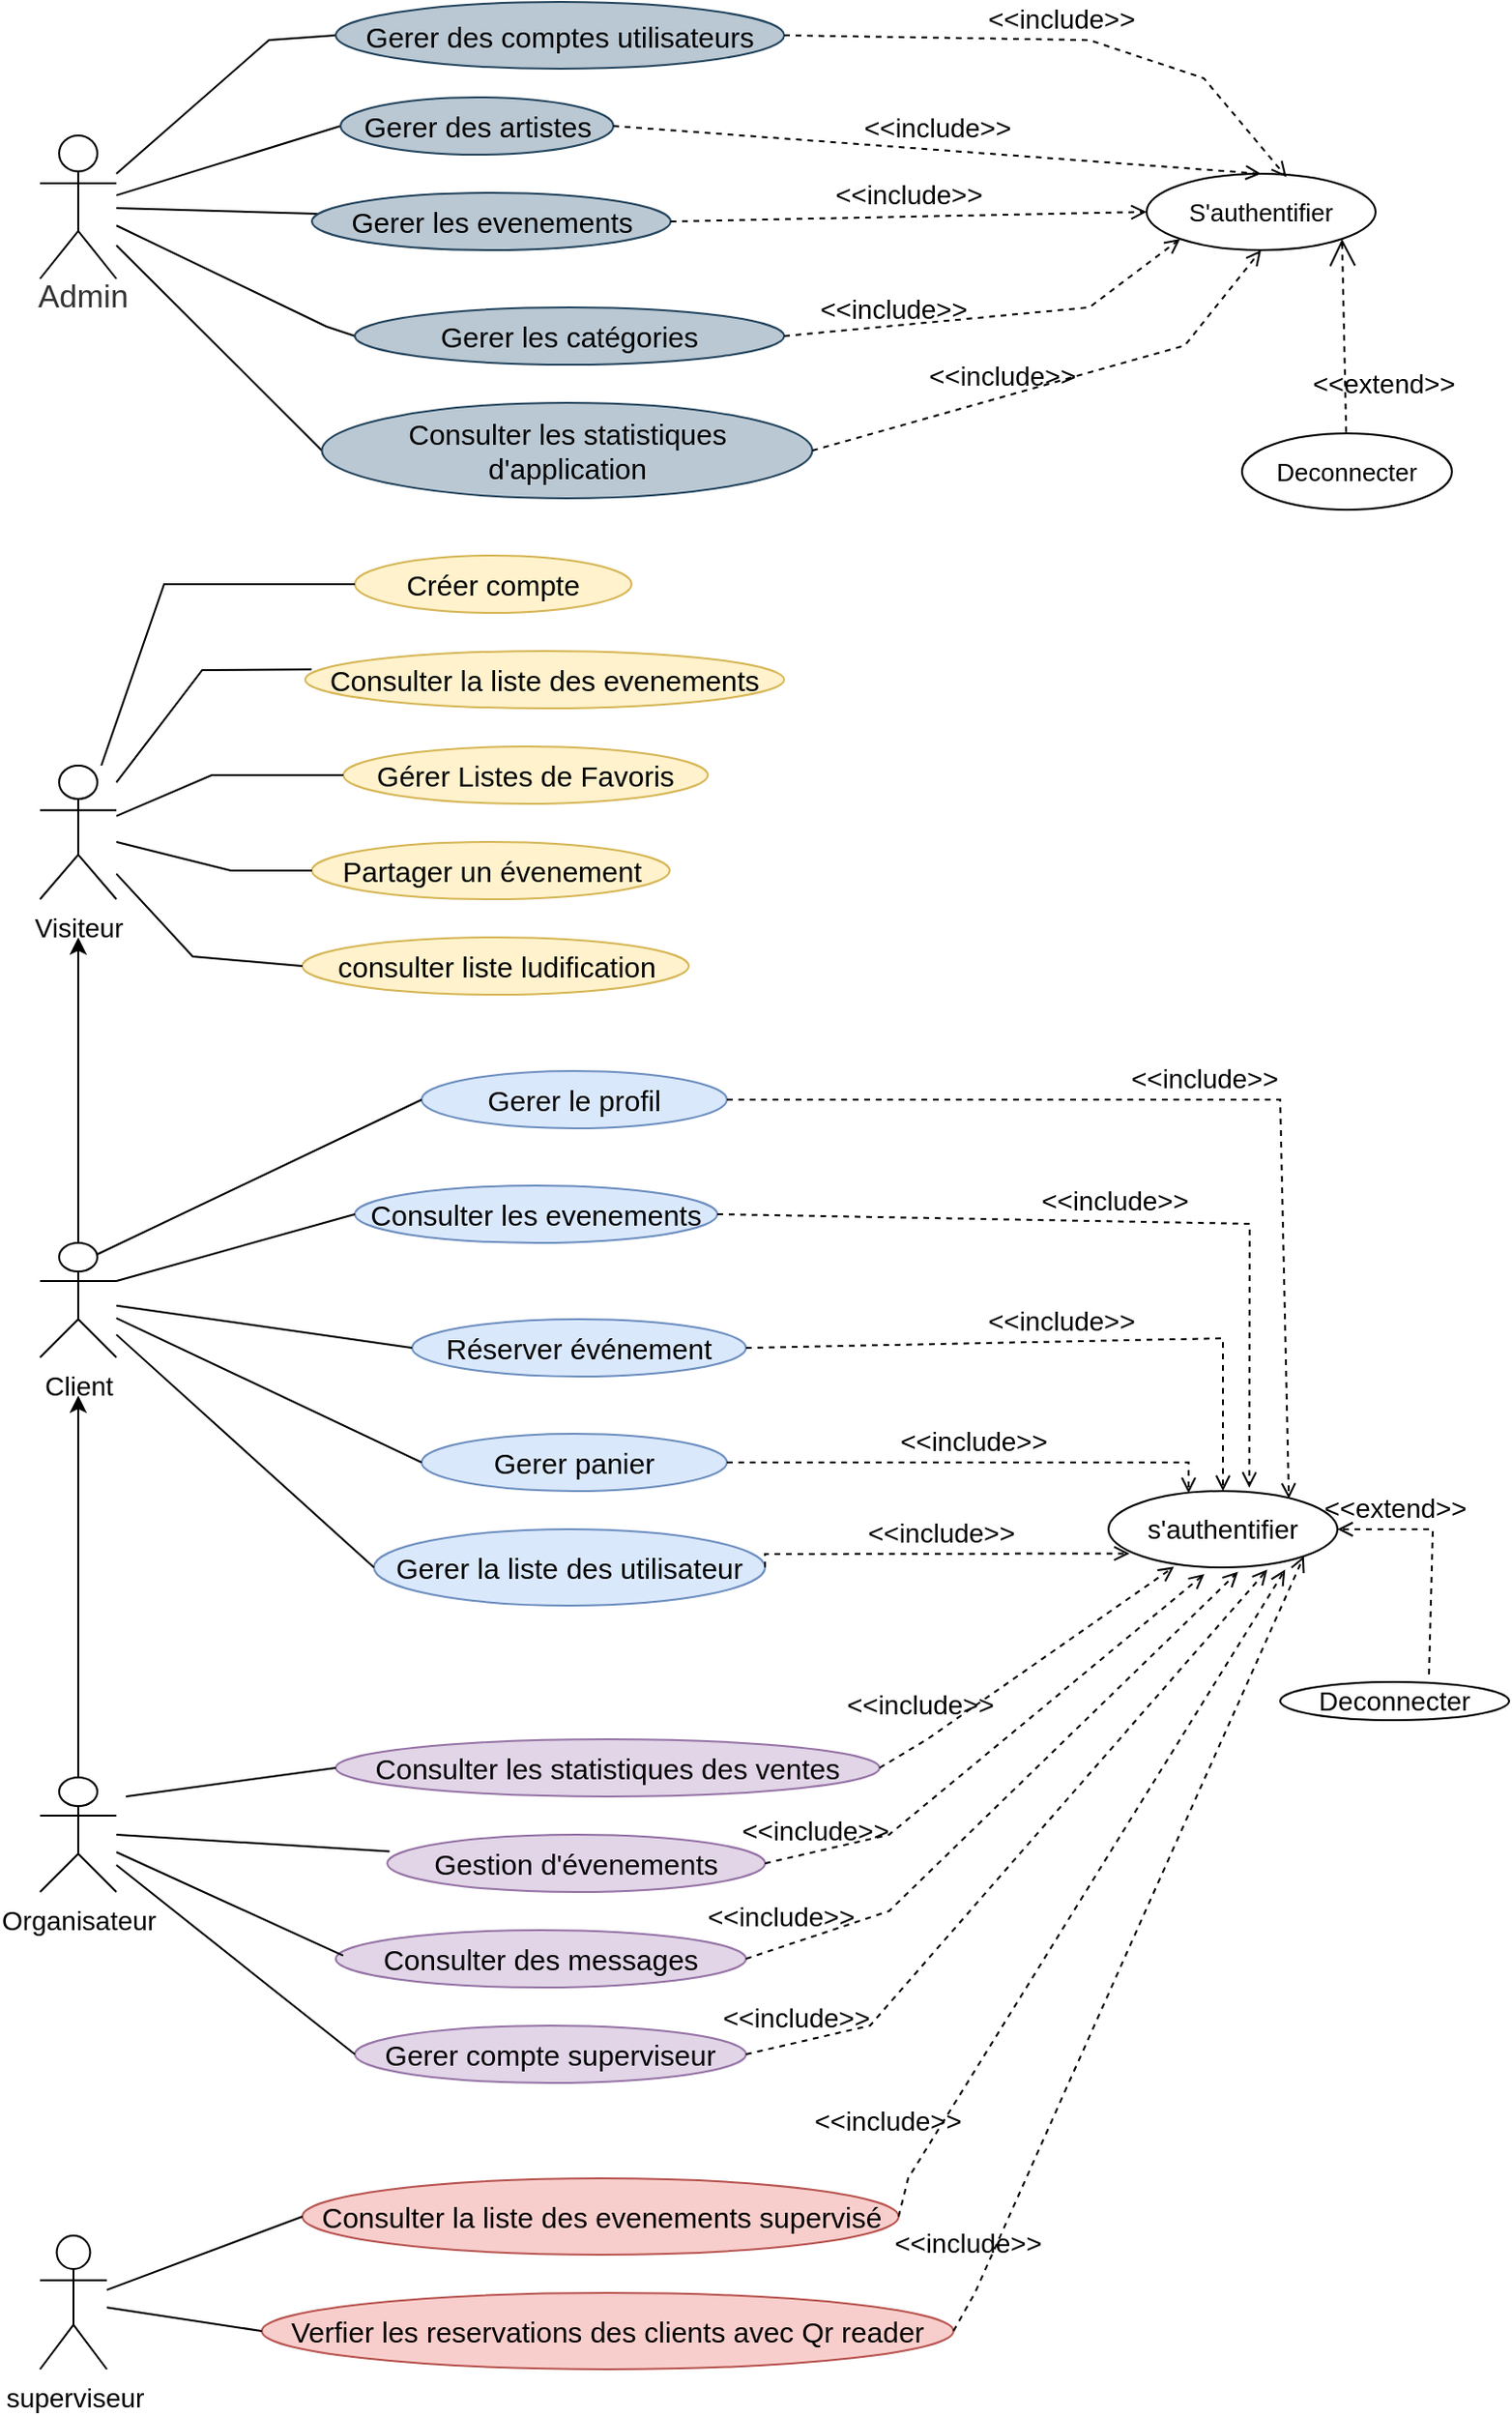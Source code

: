 <mxfile version="21.0.6" type="github">
  <diagram name="Page-1" id="S8-5whWWjBByGaZXZ5yN">
    <mxGraphModel dx="1615" dy="-2692" grid="1" gridSize="10" guides="1" tooltips="1" connect="1" arrows="1" fold="1" page="1" pageScale="1" pageWidth="827" pageHeight="1169" math="0" shadow="0">
      <root>
        <mxCell id="0" />
        <mxCell id="1" parent="0" />
        <mxCell id="oR9qkToTt6fAtuaVTWsN-1" value="Visiteur" style="shape=umlActor;verticalLabelPosition=bottom;verticalAlign=top;html=1;outlineConnect=0;fontSize=14;" parent="1" vertex="1">
          <mxGeometry x="20" y="4810" width="40" height="70" as="geometry" />
        </mxCell>
        <mxCell id="oR9qkToTt6fAtuaVTWsN-2" value="Créer compte" style="ellipse;whiteSpace=wrap;html=1;fillColor=#fff2cc;strokeColor=#d6b656;fontSize=15;" parent="1" vertex="1">
          <mxGeometry x="185" y="4700" width="145" height="30" as="geometry" />
        </mxCell>
        <mxCell id="oR9qkToTt6fAtuaVTWsN-3" value="Consulter la liste des evenements" style="ellipse;whiteSpace=wrap;html=1;fillColor=#fff2cc;strokeColor=#d6b656;fontSize=15;" parent="1" vertex="1">
          <mxGeometry x="159" y="4750" width="251" height="30" as="geometry" />
        </mxCell>
        <mxCell id="oR9qkToTt6fAtuaVTWsN-4" value="" style="endArrow=none;html=1;rounded=0;entryX=0;entryY=0.5;entryDx=0;entryDy=0;" parent="1" source="oR9qkToTt6fAtuaVTWsN-1" target="oR9qkToTt6fAtuaVTWsN-2" edge="1">
          <mxGeometry width="50" height="50" relative="1" as="geometry">
            <mxPoint x="80" y="4870" as="sourcePoint" />
            <mxPoint x="130" y="4820" as="targetPoint" />
            <Array as="points">
              <mxPoint x="85" y="4715" />
            </Array>
          </mxGeometry>
        </mxCell>
        <mxCell id="oR9qkToTt6fAtuaVTWsN-5" value="" style="endArrow=none;html=1;rounded=0;entryX=0.013;entryY=0.322;entryDx=0;entryDy=0;entryPerimeter=0;" parent="1" source="oR9qkToTt6fAtuaVTWsN-1" target="oR9qkToTt6fAtuaVTWsN-3" edge="1">
          <mxGeometry width="50" height="50" relative="1" as="geometry">
            <mxPoint x="100" y="4890" as="sourcePoint" />
            <mxPoint x="150" y="4840" as="targetPoint" />
            <Array as="points">
              <mxPoint x="105" y="4760" />
            </Array>
          </mxGeometry>
        </mxCell>
        <mxCell id="oR9qkToTt6fAtuaVTWsN-6" style="edgeStyle=orthogonalEdgeStyle;rounded=0;orthogonalLoop=1;jettySize=auto;html=1;fontSize=14;" parent="1" source="oR9qkToTt6fAtuaVTWsN-7" edge="1">
          <mxGeometry relative="1" as="geometry">
            <mxPoint x="40" y="4900" as="targetPoint" />
          </mxGeometry>
        </mxCell>
        <mxCell id="oR9qkToTt6fAtuaVTWsN-7" value="Client" style="shape=umlActor;verticalLabelPosition=bottom;verticalAlign=top;html=1;outlineConnect=0;fontSize=14;" parent="1" vertex="1">
          <mxGeometry x="20" y="5060" width="40" height="60" as="geometry" />
        </mxCell>
        <mxCell id="oR9qkToTt6fAtuaVTWsN-8" value="Gerer le profil" style="ellipse;whiteSpace=wrap;html=1;fillColor=#dae8fc;strokeColor=#6c8ebf;fontSize=15;" parent="1" vertex="1">
          <mxGeometry x="220" y="4970" width="160" height="30" as="geometry" />
        </mxCell>
        <mxCell id="oR9qkToTt6fAtuaVTWsN-9" value="Gerer panier" style="ellipse;whiteSpace=wrap;html=1;fillColor=#dae8fc;strokeColor=#6c8ebf;fontSize=15;" parent="1" vertex="1">
          <mxGeometry x="220" y="5160" width="160" height="30" as="geometry" />
        </mxCell>
        <mxCell id="oR9qkToTt6fAtuaVTWsN-10" value="Réserver événement" style="ellipse;whiteSpace=wrap;html=1;fillColor=#dae8fc;strokeColor=#6c8ebf;fontSize=15;" parent="1" vertex="1">
          <mxGeometry x="215" y="5100" width="175" height="30" as="geometry" />
        </mxCell>
        <mxCell id="oR9qkToTt6fAtuaVTWsN-12" value="Consulter les evenements" style="ellipse;whiteSpace=wrap;html=1;fillColor=#dae8fc;strokeColor=#6c8ebf;fontSize=15;" parent="1" vertex="1">
          <mxGeometry x="185" y="5030" width="190" height="30" as="geometry" />
        </mxCell>
        <mxCell id="oR9qkToTt6fAtuaVTWsN-13" value="Gerer la liste des utilisateur" style="ellipse;whiteSpace=wrap;html=1;fillColor=#dae8fc;strokeColor=#6c8ebf;fontSize=15;" parent="1" vertex="1">
          <mxGeometry x="195" y="5210" width="205" height="40" as="geometry" />
        </mxCell>
        <mxCell id="oR9qkToTt6fAtuaVTWsN-14" style="edgeStyle=orthogonalEdgeStyle;rounded=0;orthogonalLoop=1;jettySize=auto;html=1;exitX=0.5;exitY=1;exitDx=0;exitDy=0;fontSize=15;" parent="1" source="oR9qkToTt6fAtuaVTWsN-9" target="oR9qkToTt6fAtuaVTWsN-9" edge="1">
          <mxGeometry relative="1" as="geometry" />
        </mxCell>
        <mxCell id="oR9qkToTt6fAtuaVTWsN-15" value="" style="endArrow=none;html=1;rounded=0;entryX=0;entryY=0.5;entryDx=0;entryDy=0;exitX=0.75;exitY=0.1;exitDx=0;exitDy=0;exitPerimeter=0;" parent="1" source="oR9qkToTt6fAtuaVTWsN-7" target="oR9qkToTt6fAtuaVTWsN-8" edge="1">
          <mxGeometry width="50" height="50" relative="1" as="geometry">
            <mxPoint x="60" y="5060" as="sourcePoint" />
            <mxPoint x="110" y="5010" as="targetPoint" />
          </mxGeometry>
        </mxCell>
        <mxCell id="oR9qkToTt6fAtuaVTWsN-16" value="" style="endArrow=none;html=1;rounded=0;entryX=0;entryY=0.5;entryDx=0;entryDy=0;" parent="1" source="oR9qkToTt6fAtuaVTWsN-7" target="oR9qkToTt6fAtuaVTWsN-10" edge="1">
          <mxGeometry width="50" height="50" relative="1" as="geometry">
            <mxPoint x="110" y="5130" as="sourcePoint" />
            <mxPoint x="160" y="5080" as="targetPoint" />
          </mxGeometry>
        </mxCell>
        <mxCell id="oR9qkToTt6fAtuaVTWsN-17" value="" style="endArrow=none;html=1;rounded=0;entryX=0;entryY=0.5;entryDx=0;entryDy=0;exitX=1;exitY=0.333;exitDx=0;exitDy=0;exitPerimeter=0;" parent="1" source="oR9qkToTt6fAtuaVTWsN-7" target="oR9qkToTt6fAtuaVTWsN-12" edge="1">
          <mxGeometry width="50" height="50" relative="1" as="geometry">
            <mxPoint x="100" y="5115" as="sourcePoint" />
            <mxPoint x="150" y="5065" as="targetPoint" />
          </mxGeometry>
        </mxCell>
        <mxCell id="oR9qkToTt6fAtuaVTWsN-18" value="" style="endArrow=none;html=1;rounded=0;entryX=0;entryY=0.5;entryDx=0;entryDy=0;" parent="1" source="oR9qkToTt6fAtuaVTWsN-7" target="oR9qkToTt6fAtuaVTWsN-9" edge="1">
          <mxGeometry width="50" height="50" relative="1" as="geometry">
            <mxPoint x="110" y="5130" as="sourcePoint" />
            <mxPoint x="160" y="5080" as="targetPoint" />
          </mxGeometry>
        </mxCell>
        <mxCell id="oR9qkToTt6fAtuaVTWsN-20" value="" style="endArrow=none;html=1;rounded=0;entryX=0;entryY=0.5;entryDx=0;entryDy=0;" parent="1" source="oR9qkToTt6fAtuaVTWsN-7" target="oR9qkToTt6fAtuaVTWsN-13" edge="1">
          <mxGeometry width="50" height="50" relative="1" as="geometry">
            <mxPoint x="110" y="5130" as="sourcePoint" />
            <mxPoint x="160" y="5080" as="targetPoint" />
          </mxGeometry>
        </mxCell>
        <mxCell id="oR9qkToTt6fAtuaVTWsN-21" style="edgeStyle=orthogonalEdgeStyle;rounded=0;orthogonalLoop=1;jettySize=auto;html=1;exitX=0.5;exitY=0;exitDx=0;exitDy=0;exitPerimeter=0;fontSize=14;" parent="1" source="oR9qkToTt6fAtuaVTWsN-22" edge="1">
          <mxGeometry relative="1" as="geometry">
            <mxPoint x="40" y="5140" as="targetPoint" />
          </mxGeometry>
        </mxCell>
        <mxCell id="oR9qkToTt6fAtuaVTWsN-22" value="&lt;div style=&quot;font-size: 14px;&quot;&gt;Organisateur&lt;/div&gt;&lt;div style=&quot;font-size: 14px;&quot;&gt;&lt;br style=&quot;font-size: 14px;&quot;&gt;&lt;/div&gt;" style="shape=umlActor;verticalLabelPosition=bottom;verticalAlign=top;html=1;outlineConnect=0;fontSize=14;" parent="1" vertex="1">
          <mxGeometry x="20" y="5340" width="40" height="60" as="geometry" />
        </mxCell>
        <mxCell id="oR9qkToTt6fAtuaVTWsN-24" value="&lt;font style=&quot;font-size: 15px;&quot;&gt;Consulter les statistiques des ventes &lt;/font&gt;" style="ellipse;whiteSpace=wrap;html=1;fillColor=#e1d5e7;strokeColor=#9673a6;fontSize=15;" parent="1" vertex="1">
          <mxGeometry x="175" y="5320" width="285" height="30" as="geometry" />
        </mxCell>
        <mxCell id="oR9qkToTt6fAtuaVTWsN-25" value="&lt;font style=&quot;font-size: 15px;&quot;&gt;Gestion d&#39;évenements&lt;/font&gt;" style="ellipse;whiteSpace=wrap;html=1;fillColor=#e1d5e7;strokeColor=#9673a6;fontSize=15;" parent="1" vertex="1">
          <mxGeometry x="202" y="5370" width="198" height="30" as="geometry" />
        </mxCell>
        <mxCell id="oR9qkToTt6fAtuaVTWsN-26" value="&lt;font style=&quot;font-size: 15px;&quot;&gt;Consulter des messages  &lt;/font&gt;" style="ellipse;whiteSpace=wrap;html=1;fillColor=#e1d5e7;strokeColor=#9673a6;fontSize=15;" parent="1" vertex="1">
          <mxGeometry x="175" y="5420" width="215" height="30" as="geometry" />
        </mxCell>
        <mxCell id="oR9qkToTt6fAtuaVTWsN-27" value="&lt;font style=&quot;font-size: 15px;&quot;&gt;Gerer compte superviseur&lt;/font&gt;" style="ellipse;whiteSpace=wrap;html=1;fillColor=#e1d5e7;strokeColor=#9673a6;fontSize=15;" parent="1" vertex="1">
          <mxGeometry x="185" y="5470" width="205" height="30" as="geometry" />
        </mxCell>
        <mxCell id="oR9qkToTt6fAtuaVTWsN-28" value="" style="endArrow=none;html=1;rounded=0;entryX=0.006;entryY=0.291;entryDx=0;entryDy=0;entryPerimeter=0;" parent="1" target="oR9qkToTt6fAtuaVTWsN-25" edge="1">
          <mxGeometry width="50" height="50" relative="1" as="geometry">
            <mxPoint x="60" y="5370" as="sourcePoint" />
            <mxPoint x="202.5" y="5490" as="targetPoint" />
          </mxGeometry>
        </mxCell>
        <mxCell id="oR9qkToTt6fAtuaVTWsN-29" value="" style="endArrow=none;html=1;rounded=0;entryX=0;entryY=0.5;entryDx=0;entryDy=0;" parent="1" target="oR9qkToTt6fAtuaVTWsN-24" edge="1">
          <mxGeometry width="50" height="50" relative="1" as="geometry">
            <mxPoint x="65" y="5350" as="sourcePoint" />
            <mxPoint x="188" y="5450" as="targetPoint" />
          </mxGeometry>
        </mxCell>
        <mxCell id="oR9qkToTt6fAtuaVTWsN-31" value="" style="endArrow=none;html=1;rounded=0;entryX=0.018;entryY=0.445;entryDx=0;entryDy=0;entryPerimeter=0;" parent="1" source="oR9qkToTt6fAtuaVTWsN-22" target="oR9qkToTt6fAtuaVTWsN-26" edge="1">
          <mxGeometry width="50" height="50" relative="1" as="geometry">
            <mxPoint x="65" y="5490" as="sourcePoint" />
            <mxPoint x="260" y="5440" as="targetPoint" />
          </mxGeometry>
        </mxCell>
        <mxCell id="oR9qkToTt6fAtuaVTWsN-32" value="" style="endArrow=none;html=1;rounded=0;entryX=0;entryY=0.5;entryDx=0;entryDy=0;" parent="1" source="oR9qkToTt6fAtuaVTWsN-22" target="oR9qkToTt6fAtuaVTWsN-27" edge="1">
          <mxGeometry width="50" height="50" relative="1" as="geometry">
            <mxPoint x="65" y="5500" as="sourcePoint" />
            <mxPoint x="310" y="5560" as="targetPoint" />
          </mxGeometry>
        </mxCell>
        <mxCell id="oR9qkToTt6fAtuaVTWsN-33" value="superviseur" style="shape=umlActor;verticalLabelPosition=bottom;verticalAlign=top;html=1;outlineConnect=0;fontSize=14;" parent="1" vertex="1">
          <mxGeometry x="20" y="5580" width="35" height="70" as="geometry" />
        </mxCell>
        <mxCell id="oR9qkToTt6fAtuaVTWsN-34" value="Consulter la liste des evenements supervisé" style="ellipse;whiteSpace=wrap;html=1;fillColor=#f8cecc;strokeColor=#b85450;fontSize=15;" parent="1" vertex="1">
          <mxGeometry x="157.5" y="5550" width="312.5" height="40" as="geometry" />
        </mxCell>
        <mxCell id="oR9qkToTt6fAtuaVTWsN-35" value="&lt;font style=&quot;font-size: 15px;&quot;&gt;&lt;font style=&quot;font-size: 15px;&quot;&gt;Verfier les reservations des clients avec Qr reader&lt;/font&gt;&lt;/font&gt;" style="ellipse;whiteSpace=wrap;html=1;fillColor=#f8cecc;strokeColor=#b85450;" parent="1" vertex="1">
          <mxGeometry x="136.25" y="5610" width="362.5" height="40" as="geometry" />
        </mxCell>
        <mxCell id="oR9qkToTt6fAtuaVTWsN-36" value="" style="endArrow=none;html=1;rounded=0;entryX=0;entryY=0.5;entryDx=0;entryDy=0;" parent="1" source="oR9qkToTt6fAtuaVTWsN-33" target="oR9qkToTt6fAtuaVTWsN-35" edge="1">
          <mxGeometry width="50" height="50" relative="1" as="geometry">
            <mxPoint x="220" y="5780" as="sourcePoint" />
            <mxPoint x="270" y="5730" as="targetPoint" />
          </mxGeometry>
        </mxCell>
        <mxCell id="oR9qkToTt6fAtuaVTWsN-37" value="" style="endArrow=none;html=1;rounded=0;entryX=0;entryY=0.5;entryDx=0;entryDy=0;" parent="1" source="oR9qkToTt6fAtuaVTWsN-33" target="oR9qkToTt6fAtuaVTWsN-34" edge="1">
          <mxGeometry width="50" height="50" relative="1" as="geometry">
            <mxPoint x="100" y="5710" as="sourcePoint" />
            <mxPoint x="150" y="5660" as="targetPoint" />
          </mxGeometry>
        </mxCell>
        <mxCell id="oR9qkToTt6fAtuaVTWsN-38" value="s&#39;authentifier" style="ellipse;whiteSpace=wrap;html=1;fontSize=14;" parent="1" vertex="1">
          <mxGeometry x="580" y="5190" width="120" height="40" as="geometry" />
        </mxCell>
        <mxCell id="oR9qkToTt6fAtuaVTWsN-39" value="&amp;lt;&amp;lt;include&amp;gt;&amp;gt;" style="html=1;verticalAlign=bottom;labelBackgroundColor=none;endArrow=open;endFill=0;dashed=1;rounded=0;exitX=1;exitY=0.5;exitDx=0;exitDy=0;entryX=0.788;entryY=0.1;entryDx=0;entryDy=0;entryPerimeter=0;fontSize=14;" parent="1" source="oR9qkToTt6fAtuaVTWsN-8" target="oR9qkToTt6fAtuaVTWsN-38" edge="1">
          <mxGeometry width="160" relative="1" as="geometry">
            <mxPoint x="390" y="5030" as="sourcePoint" />
            <mxPoint x="550" y="5030" as="targetPoint" />
            <Array as="points">
              <mxPoint x="670" y="4985" />
            </Array>
          </mxGeometry>
        </mxCell>
        <mxCell id="oR9qkToTt6fAtuaVTWsN-40" value="&amp;lt;&amp;lt;include&amp;gt;&amp;gt;" style="html=1;verticalAlign=bottom;labelBackgroundColor=none;endArrow=open;endFill=0;dashed=1;rounded=0;entryX=0.5;entryY=0;entryDx=0;entryDy=0;exitX=1;exitY=0.5;exitDx=0;exitDy=0;fontSize=14;" parent="1" target="oR9qkToTt6fAtuaVTWsN-38" edge="1" source="oR9qkToTt6fAtuaVTWsN-10">
          <mxGeometry width="160" relative="1" as="geometry">
            <mxPoint x="345" y="5114.64" as="sourcePoint" />
            <mxPoint x="505" y="5114.64" as="targetPoint" />
            <Array as="points">
              <mxPoint x="640" y="5110" />
            </Array>
          </mxGeometry>
        </mxCell>
        <mxCell id="oR9qkToTt6fAtuaVTWsN-41" value="&amp;lt;&amp;lt;include&amp;gt;&amp;gt;" style="html=1;verticalAlign=bottom;labelBackgroundColor=none;endArrow=open;endFill=0;dashed=1;rounded=0;exitX=1;exitY=0.5;exitDx=0;exitDy=0;entryX=0.615;entryY=-0.043;entryDx=0;entryDy=0;entryPerimeter=0;fontSize=14;" parent="1" source="oR9qkToTt6fAtuaVTWsN-12" target="oR9qkToTt6fAtuaVTWsN-38" edge="1">
          <mxGeometry width="160" relative="1" as="geometry">
            <mxPoint x="384" y="5070" as="sourcePoint" />
            <mxPoint x="544" y="5070" as="targetPoint" />
            <Array as="points">
              <mxPoint x="654" y="5050" />
            </Array>
          </mxGeometry>
        </mxCell>
        <mxCell id="oR9qkToTt6fAtuaVTWsN-42" value="&amp;lt;&amp;lt;include&amp;gt;&amp;gt;" style="html=1;verticalAlign=bottom;labelBackgroundColor=none;endArrow=open;endFill=0;dashed=1;rounded=0;entryX=0.35;entryY=0.028;entryDx=0;entryDy=0;entryPerimeter=0;exitX=1;exitY=0.5;exitDx=0;exitDy=0;fontSize=14;" parent="1" target="oR9qkToTt6fAtuaVTWsN-38" edge="1" source="oR9qkToTt6fAtuaVTWsN-9">
          <mxGeometry width="160" relative="1" as="geometry">
            <mxPoint x="325" y="5174.64" as="sourcePoint" />
            <mxPoint x="610" y="5170" as="targetPoint" />
            <Array as="points">
              <mxPoint x="622" y="5175" />
            </Array>
          </mxGeometry>
        </mxCell>
        <mxCell id="oR9qkToTt6fAtuaVTWsN-44" value="&amp;lt;&amp;lt;include&amp;gt;&amp;gt;" style="html=1;verticalAlign=bottom;labelBackgroundColor=none;endArrow=open;endFill=0;dashed=1;rounded=0;exitX=1;exitY=0.5;exitDx=0;exitDy=0;entryX=0.092;entryY=0.818;entryDx=0;entryDy=0;entryPerimeter=0;fontSize=14;" parent="1" source="oR9qkToTt6fAtuaVTWsN-13" target="oR9qkToTt6fAtuaVTWsN-38" edge="1">
          <mxGeometry width="160" relative="1" as="geometry">
            <mxPoint x="330" y="5260" as="sourcePoint" />
            <mxPoint x="490" y="5260" as="targetPoint" />
            <Array as="points">
              <mxPoint x="400" y="5223" />
            </Array>
          </mxGeometry>
        </mxCell>
        <mxCell id="oR9qkToTt6fAtuaVTWsN-46" value="&amp;lt;&amp;lt;include&amp;gt;&amp;gt;" style="html=1;verticalAlign=bottom;labelBackgroundColor=none;endArrow=open;endFill=0;dashed=1;rounded=0;exitX=1;exitY=0.5;exitDx=0;exitDy=0;entryX=0.286;entryY=0.992;entryDx=0;entryDy=0;entryPerimeter=0;fontSize=14;" parent="1" source="oR9qkToTt6fAtuaVTWsN-24" target="oR9qkToTt6fAtuaVTWsN-38" edge="1">
          <mxGeometry x="-0.684" y="8" width="160" relative="1" as="geometry">
            <mxPoint x="490" y="5400" as="sourcePoint" />
            <mxPoint x="650" y="5400" as="targetPoint" />
            <Array as="points">
              <mxPoint x="485" y="5320" />
            </Array>
            <mxPoint as="offset" />
          </mxGeometry>
        </mxCell>
        <mxCell id="oR9qkToTt6fAtuaVTWsN-47" value="&amp;lt;&amp;lt;include&amp;gt;&amp;gt;" style="html=1;verticalAlign=bottom;labelBackgroundColor=none;endArrow=open;endFill=0;dashed=1;rounded=0;exitX=1;exitY=0.5;exitDx=0;exitDy=0;entryX=0.419;entryY=1.087;entryDx=0;entryDy=0;entryPerimeter=0;fontSize=14;" parent="1" source="oR9qkToTt6fAtuaVTWsN-25" target="oR9qkToTt6fAtuaVTWsN-38" edge="1">
          <mxGeometry x="-0.811" width="160" relative="1" as="geometry">
            <mxPoint x="490" y="5479.41" as="sourcePoint" />
            <mxPoint x="660" y="5240" as="targetPoint" />
            <Array as="points">
              <mxPoint x="465" y="5370" />
            </Array>
            <mxPoint as="offset" />
          </mxGeometry>
        </mxCell>
        <mxCell id="oR9qkToTt6fAtuaVTWsN-48" value="&amp;lt;&amp;lt;include&amp;gt;&amp;gt;" style="html=1;verticalAlign=bottom;labelBackgroundColor=none;endArrow=open;endFill=0;dashed=1;rounded=0;exitX=1;exitY=0.5;exitDx=0;exitDy=0;entryX=0.566;entryY=1.057;entryDx=0;entryDy=0;entryPerimeter=0;fontSize=14;" parent="1" source="oR9qkToTt6fAtuaVTWsN-26" target="oR9qkToTt6fAtuaVTWsN-38" edge="1">
          <mxGeometry x="-0.876" y="5" width="160" relative="1" as="geometry">
            <mxPoint x="410" y="5564.41" as="sourcePoint" />
            <mxPoint x="650" y="5240" as="targetPoint" />
            <Array as="points">
              <mxPoint x="465" y="5410" />
            </Array>
            <mxPoint as="offset" />
          </mxGeometry>
        </mxCell>
        <mxCell id="oR9qkToTt6fAtuaVTWsN-49" value="&amp;lt;&amp;lt;include&amp;gt;&amp;gt;" style="html=1;verticalAlign=bottom;labelBackgroundColor=none;endArrow=open;endFill=0;dashed=1;rounded=0;exitX=1;exitY=0.5;exitDx=0;exitDy=0;entryX=1;entryY=1;entryDx=0;entryDy=0;fontSize=14;" parent="1" source="oR9qkToTt6fAtuaVTWsN-35" target="oR9qkToTt6fAtuaVTWsN-38" edge="1">
          <mxGeometry x="-0.844" y="10" width="160" relative="1" as="geometry">
            <mxPoint x="430" y="5800" as="sourcePoint" />
            <mxPoint x="590" y="5800" as="targetPoint" />
            <Array as="points">
              <mxPoint x="510" y="5610" />
            </Array>
            <mxPoint as="offset" />
          </mxGeometry>
        </mxCell>
        <mxCell id="oR9qkToTt6fAtuaVTWsN-50" value="&amp;lt;&amp;lt;include&amp;gt;&amp;gt;" style="html=1;verticalAlign=bottom;labelBackgroundColor=none;endArrow=open;endFill=0;dashed=1;rounded=0;entryX=0.772;entryY=1.028;entryDx=0;entryDy=0;entryPerimeter=0;exitX=1;exitY=0.5;exitDx=0;exitDy=0;fontSize=14;" parent="1" source="oR9qkToTt6fAtuaVTWsN-34" target="oR9qkToTt6fAtuaVTWsN-38" edge="1">
          <mxGeometry x="-0.846" y="20" width="160" relative="1" as="geometry">
            <mxPoint x="295" y="5700" as="sourcePoint" />
            <mxPoint x="455" y="5700" as="targetPoint" />
            <Array as="points">
              <mxPoint x="475" y="5550" />
            </Array>
            <mxPoint x="1" as="offset" />
          </mxGeometry>
        </mxCell>
        <mxCell id="oR9qkToTt6fAtuaVTWsN-51" value="&amp;lt;&amp;lt;include&amp;gt;&amp;gt;" style="html=1;verticalAlign=bottom;labelBackgroundColor=none;endArrow=open;endFill=0;dashed=1;rounded=0;exitX=1;exitY=0.5;exitDx=0;exitDy=0;entryX=0.694;entryY=1.028;entryDx=0;entryDy=0;entryPerimeter=0;fontSize=14;" parent="1" source="oR9qkToTt6fAtuaVTWsN-27" target="oR9qkToTt6fAtuaVTWsN-38" edge="1">
          <mxGeometry x="-0.855" y="2" width="160" relative="1" as="geometry">
            <mxPoint x="375" y="5624.41" as="sourcePoint" />
            <mxPoint x="535" y="5624.41" as="targetPoint" />
            <Array as="points">
              <mxPoint x="455" y="5470" />
            </Array>
            <mxPoint x="-1" as="offset" />
          </mxGeometry>
        </mxCell>
        <mxCell id="oR9qkToTt6fAtuaVTWsN-52" value="Deconnecter" style="ellipse;whiteSpace=wrap;html=1;fontSize=14;" parent="1" vertex="1">
          <mxGeometry x="670" y="5290" width="120" height="20" as="geometry" />
        </mxCell>
        <mxCell id="oR9qkToTt6fAtuaVTWsN-53" value="&amp;lt;&amp;lt;extend&amp;gt;&amp;gt;" style="html=1;verticalAlign=bottom;labelBackgroundColor=none;endArrow=open;endFill=0;dashed=1;rounded=0;entryX=1;entryY=0.5;entryDx=0;entryDy=0;exitX=0.65;exitY=-0.2;exitDx=0;exitDy=0;exitPerimeter=0;fontSize=14;" parent="1" source="oR9qkToTt6fAtuaVTWsN-52" target="oR9qkToTt6fAtuaVTWsN-38" edge="1">
          <mxGeometry x="0.524" width="160" relative="1" as="geometry">
            <mxPoint x="680" y="5280" as="sourcePoint" />
            <mxPoint x="840" y="5280" as="targetPoint" />
            <Array as="points">
              <mxPoint x="750" y="5210" />
            </Array>
            <mxPoint as="offset" />
          </mxGeometry>
        </mxCell>
        <mxCell id="c4U2veaWLUC5YjbxtlW5-1" value="consulter liste ludification" style="ellipse;whiteSpace=wrap;html=1;fillColor=#fff2cc;strokeColor=#d6b656;fontSize=15;" parent="1" vertex="1">
          <mxGeometry x="157.5" y="4900" width="202.5" height="30" as="geometry" />
        </mxCell>
        <mxCell id="c4U2veaWLUC5YjbxtlW5-3" value="Partager un évenement" style="html=1;overflow=block;blockSpacing=1;whiteSpace=wrap;ellipse;fontSize=15;spacing=3.8;strokeColor=#d6b656;strokeOpacity=100;rounded=1;absoluteArcSize=1;arcSize=9;strokeWidth=1;lucidId=KpitLF8Kvkj4;fillColor=#fff2cc;" parent="1" vertex="1">
          <mxGeometry x="162.5" y="4850" width="187.5" height="30" as="geometry" />
        </mxCell>
        <mxCell id="c4U2veaWLUC5YjbxtlW5-5" value="" style="endArrow=none;html=1;rounded=0;entryX=0;entryY=0.5;entryDx=0;entryDy=0;" parent="1" source="oR9qkToTt6fAtuaVTWsN-1" target="c4U2veaWLUC5YjbxtlW5-1" edge="1">
          <mxGeometry width="50" height="50" relative="1" as="geometry">
            <mxPoint x="95" y="4890" as="sourcePoint" />
            <mxPoint x="145" y="4840" as="targetPoint" />
            <Array as="points">
              <mxPoint x="100" y="4910" />
            </Array>
          </mxGeometry>
        </mxCell>
        <mxCell id="c4U2veaWLUC5YjbxtlW5-6" value="" style="endArrow=none;html=1;rounded=0;entryX=0;entryY=0.5;entryDx=0;entryDy=0;" parent="1" source="oR9qkToTt6fAtuaVTWsN-1" target="c4U2veaWLUC5YjbxtlW5-3" edge="1">
          <mxGeometry width="50" height="50" relative="1" as="geometry">
            <mxPoint x="125" y="4970" as="sourcePoint" />
            <mxPoint x="175" y="4920" as="targetPoint" />
            <Array as="points">
              <mxPoint x="120" y="4865" />
            </Array>
          </mxGeometry>
        </mxCell>
        <mxCell id="c4U2veaWLUC5YjbxtlW5-7" value="Gérer Listes de Favoris " style="ellipse;whiteSpace=wrap;html=1;fillColor=#fff2cc;strokeColor=#d6b656;fontSize=15;" parent="1" vertex="1">
          <mxGeometry x="179" y="4800" width="191" height="30" as="geometry" />
        </mxCell>
        <mxCell id="c4U2veaWLUC5YjbxtlW5-8" value="" style="endArrow=none;html=1;rounded=0;entryX=0;entryY=0.5;entryDx=0;entryDy=0;" parent="1" source="oR9qkToTt6fAtuaVTWsN-1" target="c4U2veaWLUC5YjbxtlW5-7" edge="1">
          <mxGeometry width="50" height="50" relative="1" as="geometry">
            <mxPoint x="135" y="5000" as="sourcePoint" />
            <mxPoint x="185" y="4950" as="targetPoint" />
            <Array as="points">
              <mxPoint x="110" y="4815" />
            </Array>
          </mxGeometry>
        </mxCell>
        <mxCell id="WD4yzknmoRisAbAJIvQA-1" style="edgeStyle=none;rounded=0;orthogonalLoop=1;jettySize=auto;html=1;fontSize=14;endArrow=none;endFill=0;entryX=0;entryY=0.5;entryDx=0;entryDy=0;" edge="1" parent="1" source="WD4yzknmoRisAbAJIvQA-2" target="WD4yzknmoRisAbAJIvQA-3">
          <mxGeometry relative="1" as="geometry">
            <mxPoint x="340" y="4203" as="targetPoint" />
            <Array as="points">
              <mxPoint x="140" y="4430" />
            </Array>
          </mxGeometry>
        </mxCell>
        <mxCell id="WD4yzknmoRisAbAJIvQA-2" value="Admin" style="html=1;overflow=block;blockSpacing=1;shape=umlActor;labelPosition=center;verticalLabelPosition=bottom;verticalAlign=top;whiteSpace=nowrap;fontSize=16.7;fontColor=#333333;align=center;spacing=0;strokeColor=#000000;strokeOpacity=100;rounded=1;absoluteArcSize=1;arcSize=9;strokeWidth=1;lucidId=TCmtfz8hAuSR;" vertex="1" parent="1">
          <mxGeometry x="20" y="4480" width="40" height="75" as="geometry" />
        </mxCell>
        <mxCell id="WD4yzknmoRisAbAJIvQA-3" value="&lt;font style=&quot;font-size: 15px;&quot;&gt;&lt;font style=&quot;font-size: 15px;&quot;&gt;Gerer des comptes utilisateurs&lt;/font&gt;&lt;/font&gt;" style="html=1;overflow=block;blockSpacing=1;whiteSpace=wrap;ellipse;fontSize=15;spacing=3.8;strokeColor=#23445d;strokeOpacity=100;rounded=1;absoluteArcSize=1;arcSize=9;strokeWidth=1;lucidId=2CmtHglSXUaJ;fillColor=#bac8d3;" vertex="1" parent="1">
          <mxGeometry x="175" y="4410" width="235" height="35" as="geometry" />
        </mxCell>
        <mxCell id="WD4yzknmoRisAbAJIvQA-4" style="edgeStyle=none;rounded=0;orthogonalLoop=1;jettySize=auto;html=1;fontSize=14;endArrow=none;endFill=0;exitX=0;exitY=0.5;exitDx=0;exitDy=0;" edge="1" parent="1" source="WD4yzknmoRisAbAJIvQA-5" target="WD4yzknmoRisAbAJIvQA-2">
          <mxGeometry relative="1" as="geometry">
            <Array as="points" />
          </mxGeometry>
        </mxCell>
        <mxCell id="WD4yzknmoRisAbAJIvQA-5" value="Consulter les  statistiques d&#39;application" style="html=1;overflow=block;blockSpacing=1;whiteSpace=wrap;ellipse;fontSize=15;spacing=3.8;strokeColor=#23445d;strokeOpacity=100;rounded=1;absoluteArcSize=1;arcSize=9;strokeWidth=1;lucidId=4Cmtud14x5Y7;fillColor=#bac8d3;" vertex="1" parent="1">
          <mxGeometry x="167.75" y="4620" width="257" height="50" as="geometry" />
        </mxCell>
        <mxCell id="WD4yzknmoRisAbAJIvQA-6" style="edgeStyle=none;rounded=0;orthogonalLoop=1;jettySize=auto;html=1;fontSize=14;endArrow=none;endFill=0;exitX=0;exitY=0.5;exitDx=0;exitDy=0;" edge="1" parent="1" source="WD4yzknmoRisAbAJIvQA-7" target="WD4yzknmoRisAbAJIvQA-2">
          <mxGeometry relative="1" as="geometry">
            <Array as="points" />
          </mxGeometry>
        </mxCell>
        <mxCell id="WD4yzknmoRisAbAJIvQA-7" value="&lt;font style=&quot;font-size: 15px;&quot;&gt;&lt;font style=&quot;font-size: 15px;&quot;&gt;Gerer des artistes&lt;/font&gt;&lt;/font&gt;" style="html=1;overflow=block;blockSpacing=1;whiteSpace=wrap;ellipse;fontSize=15;spacing=3.8;strokeColor=#23445d;strokeOpacity=100;rounded=1;absoluteArcSize=1;arcSize=9;strokeWidth=1;lucidId=9Cmt3dIYTxuM;fillColor=#bac8d3;" vertex="1" parent="1">
          <mxGeometry x="177.5" y="4460" width="143" height="30" as="geometry" />
        </mxCell>
        <mxCell id="WD4yzknmoRisAbAJIvQA-8" value="S&#39;authentifier" style="html=1;overflow=block;blockSpacing=1;whiteSpace=wrap;ellipse;fontSize=13;spacing=3.8;strokeColor=#000000;strokeOpacity=100;rounded=1;absoluteArcSize=1;arcSize=9;strokeWidth=1;lucidId=XvitAHHM73nt;" vertex="1" parent="1">
          <mxGeometry x="600" y="4500" width="120" height="40" as="geometry" />
        </mxCell>
        <mxCell id="WD4yzknmoRisAbAJIvQA-9" value="Deconnecter" style="html=1;overflow=block;blockSpacing=1;whiteSpace=wrap;ellipse;fontSize=13;spacing=3.8;strokeColor=#000000;strokeOpacity=100;rounded=1;absoluteArcSize=1;arcSize=9;strokeWidth=1;lucidId=XvitmW9DInrr;" vertex="1" parent="1">
          <mxGeometry x="650" y="4636" width="110" height="40" as="geometry" />
        </mxCell>
        <mxCell id="WD4yzknmoRisAbAJIvQA-10" style="edgeStyle=none;rounded=0;orthogonalLoop=1;jettySize=auto;html=1;fontSize=14;endArrow=none;endFill=0;exitX=0.019;exitY=0.367;exitDx=0;exitDy=0;exitPerimeter=0;" edge="1" parent="1" source="WD4yzknmoRisAbAJIvQA-11" target="WD4yzknmoRisAbAJIvQA-2">
          <mxGeometry relative="1" as="geometry">
            <Array as="points" />
          </mxGeometry>
        </mxCell>
        <mxCell id="WD4yzknmoRisAbAJIvQA-11" value="&lt;div style=&quot;font-size: 15px;&quot;&gt;Gerer les evenements&lt;/div&gt;" style="html=1;overflow=block;blockSpacing=1;whiteSpace=wrap;ellipse;fontSize=15;spacing=3.8;strokeColor=#23445d;strokeOpacity=100;rounded=1;absoluteArcSize=1;arcSize=9;strokeWidth=1;lucidId=2CmtHglSXUaJ;fillColor=#bac8d3;" vertex="1" parent="1">
          <mxGeometry x="162.5" y="4510" width="188" height="30" as="geometry" />
        </mxCell>
        <mxCell id="WD4yzknmoRisAbAJIvQA-12" style="edgeStyle=none;rounded=0;orthogonalLoop=1;jettySize=auto;html=1;exitX=0;exitY=0.5;exitDx=0;exitDy=0;fontSize=14;endArrow=none;endFill=0;" edge="1" parent="1" source="WD4yzknmoRisAbAJIvQA-13" target="WD4yzknmoRisAbAJIvQA-2">
          <mxGeometry relative="1" as="geometry">
            <Array as="points">
              <mxPoint x="170" y="4580" />
            </Array>
          </mxGeometry>
        </mxCell>
        <mxCell id="WD4yzknmoRisAbAJIvQA-13" value="&lt;div style=&quot;font-size: 15px;&quot;&gt;Gerer les catégories&lt;/div&gt;" style="html=1;overflow=block;blockSpacing=1;whiteSpace=wrap;ellipse;fontSize=15;spacing=3.8;strokeColor=#23445d;strokeOpacity=100;rounded=1;absoluteArcSize=1;arcSize=9;strokeWidth=1;lucidId=2CmtHglSXUaJ;fillColor=#bac8d3;" vertex="1" parent="1">
          <mxGeometry x="185" y="4570" width="225" height="30" as="geometry" />
        </mxCell>
        <mxCell id="WD4yzknmoRisAbAJIvQA-14" value="&amp;lt;&amp;lt;include&amp;gt;&amp;gt;" style="html=1;verticalAlign=bottom;labelBackgroundColor=none;endArrow=open;endFill=0;dashed=1;rounded=0;fontSize=14;exitX=1;exitY=0.5;exitDx=0;exitDy=0;entryX=0.611;entryY=0.044;entryDx=0;entryDy=0;entryPerimeter=0;" edge="1" parent="1" source="WD4yzknmoRisAbAJIvQA-3" target="WD4yzknmoRisAbAJIvQA-8">
          <mxGeometry width="160" relative="1" as="geometry">
            <mxPoint x="490" y="4450" as="sourcePoint" />
            <mxPoint x="940" y="4500" as="targetPoint" />
            <Array as="points">
              <mxPoint x="570" y="4430" />
              <mxPoint x="630" y="4450" />
            </Array>
          </mxGeometry>
        </mxCell>
        <mxCell id="WD4yzknmoRisAbAJIvQA-15" value="&amp;lt;&amp;lt;include&amp;gt;&amp;gt;" style="html=1;verticalAlign=bottom;labelBackgroundColor=none;endArrow=open;endFill=0;dashed=1;rounded=0;fontSize=14;exitX=1;exitY=0.5;exitDx=0;exitDy=0;entryX=0.5;entryY=0;entryDx=0;entryDy=0;" edge="1" parent="1" source="WD4yzknmoRisAbAJIvQA-7" target="WD4yzknmoRisAbAJIvQA-8">
          <mxGeometry width="160" relative="1" as="geometry">
            <mxPoint x="490" y="4450" as="sourcePoint" />
            <mxPoint x="650" y="4450" as="targetPoint" />
            <Array as="points" />
          </mxGeometry>
        </mxCell>
        <mxCell id="WD4yzknmoRisAbAJIvQA-16" value="&amp;lt;&amp;lt;include&amp;gt;&amp;gt;" style="html=1;verticalAlign=bottom;labelBackgroundColor=none;endArrow=open;endFill=0;dashed=1;rounded=0;fontSize=14;exitX=1;exitY=0.5;exitDx=0;exitDy=0;entryX=0;entryY=0.5;entryDx=0;entryDy=0;" edge="1" parent="1" source="WD4yzknmoRisAbAJIvQA-11" target="WD4yzknmoRisAbAJIvQA-8">
          <mxGeometry width="160" relative="1" as="geometry">
            <mxPoint x="490" y="4640" as="sourcePoint" />
            <mxPoint x="650" y="4640" as="targetPoint" />
          </mxGeometry>
        </mxCell>
        <mxCell id="WD4yzknmoRisAbAJIvQA-17" value="&amp;lt;&amp;lt;include&amp;gt;&amp;gt;" style="html=1;verticalAlign=bottom;labelBackgroundColor=none;endArrow=open;endFill=0;dashed=1;rounded=0;fontSize=14;entryX=0;entryY=1;entryDx=0;entryDy=0;exitX=1;exitY=0.5;exitDx=0;exitDy=0;" edge="1" parent="1" source="WD4yzknmoRisAbAJIvQA-13" target="WD4yzknmoRisAbAJIvQA-8">
          <mxGeometry x="-0.483" y="-2" width="160" relative="1" as="geometry">
            <mxPoint x="490" y="4640" as="sourcePoint" />
            <mxPoint x="650" y="4640" as="targetPoint" />
            <Array as="points">
              <mxPoint x="570" y="4570" />
            </Array>
            <mxPoint as="offset" />
          </mxGeometry>
        </mxCell>
        <mxCell id="WD4yzknmoRisAbAJIvQA-18" value="&amp;lt;&amp;lt;include&amp;gt;&amp;gt;" style="html=1;verticalAlign=bottom;labelBackgroundColor=none;endArrow=open;endFill=0;dashed=1;rounded=0;fontSize=14;entryX=0.5;entryY=1;entryDx=0;entryDy=0;exitX=1;exitY=0.5;exitDx=0;exitDy=0;" edge="1" parent="1" source="WD4yzknmoRisAbAJIvQA-5" target="WD4yzknmoRisAbAJIvQA-8">
          <mxGeometry x="-0.225" width="160" relative="1" as="geometry">
            <mxPoint x="490" y="4730" as="sourcePoint" />
            <mxPoint x="650" y="4730" as="targetPoint" />
            <Array as="points">
              <mxPoint x="620" y="4590" />
            </Array>
            <mxPoint as="offset" />
          </mxGeometry>
        </mxCell>
        <mxCell id="WD4yzknmoRisAbAJIvQA-19" value="&amp;lt;&amp;lt;extend&amp;gt;&amp;gt;" style="edgeStyle=none;html=1;startArrow=open;endArrow=none;startSize=12;verticalAlign=bottom;dashed=1;labelBackgroundColor=none;rounded=0;fontSize=14;exitX=1;exitY=1;exitDx=0;exitDy=0;" edge="1" parent="1" source="WD4yzknmoRisAbAJIvQA-8" target="WD4yzknmoRisAbAJIvQA-9">
          <mxGeometry x="0.709" y="20" width="160" relative="1" as="geometry">
            <mxPoint x="830" y="4560" as="sourcePoint" />
            <mxPoint x="990" y="4560" as="targetPoint" />
            <mxPoint as="offset" />
          </mxGeometry>
        </mxCell>
      </root>
    </mxGraphModel>
  </diagram>
</mxfile>
